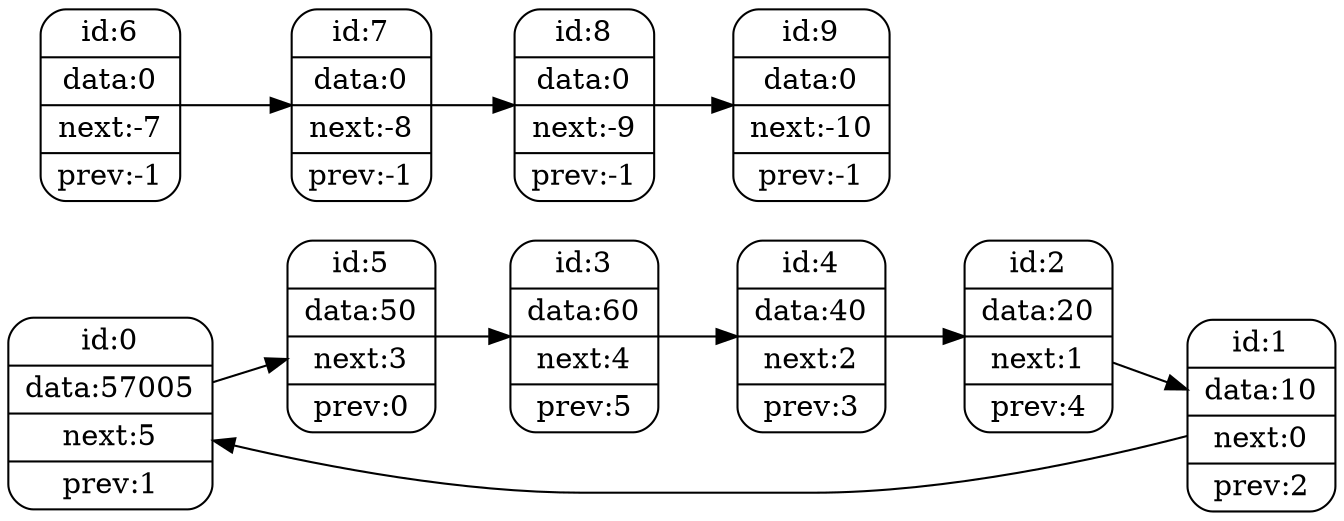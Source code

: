 digraph G{
	rankdir=LR;
	node[shape=rect,style=rounded];
	id0 [shape=record,label="{ id:0 } | data:57005 | next:5 | prev:1 }"]
	id1 [shape=record,label="{ id:1 } | data:10 | next:0 | prev:2 }"]
	id2 [shape=record,label="{ id:2 } | data:20 | next:1 | prev:4 }"]
	id3 [shape=record,label="{ id:3 } | data:60 | next:4 | prev:5 }"]
	id4 [shape=record,label="{ id:4 } | data:40 | next:2 | prev:3 }"]
	id5 [shape=record,label="{ id:5 } | data:50 | next:3 | prev:0 }"]
	id6 [shape=record,label="{ id:6 } | data:0 | next:-7 | prev:-1 }"]
	id7 [shape=record,label="{ id:7 } | data:0 | next:-8 | prev:-1 }"]
	id8 [shape=record,label="{ id:8 } | data:0 | next:-9 | prev:-1 }"]
	id9 [shape=record,label="{ id:9 } | data:0 | next:-10 | prev:-1 }"]
	id0 -> id5;
	id5 -> id3;
	id3 -> id4;
	id4 -> id2;
	id2 -> id1;
	id1 -> id0;
	id6 -> id7;
	id7 -> id8;
	id8 -> id9;
	}

